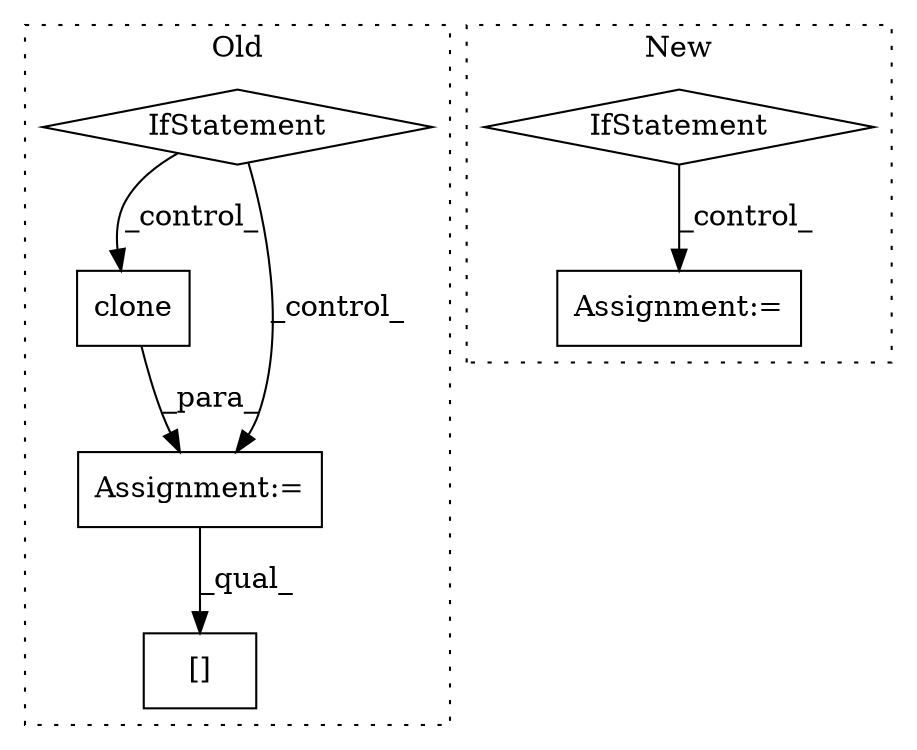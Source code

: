 digraph G {
subgraph cluster0 {
1 [label="clone" a="32" s="2040" l="7" shape="box"];
4 [label="IfStatement" a="25" s="2002,2026" l="4,2" shape="diamond"];
5 [label="Assignment:=" a="7" s="2037" l="1" shape="box"];
6 [label="[]" a="2" s="2099,2138" l="9,2" shape="box"];
label = "Old";
style="dotted";
}
subgraph cluster1 {
2 [label="IfStatement" a="25" s="2412,2436" l="4,2" shape="diamond"];
3 [label="Assignment:=" a="7" s="2447" l="1" shape="box"];
label = "New";
style="dotted";
}
1 -> 5 [label="_para_"];
2 -> 3 [label="_control_"];
4 -> 1 [label="_control_"];
4 -> 5 [label="_control_"];
5 -> 6 [label="_qual_"];
}